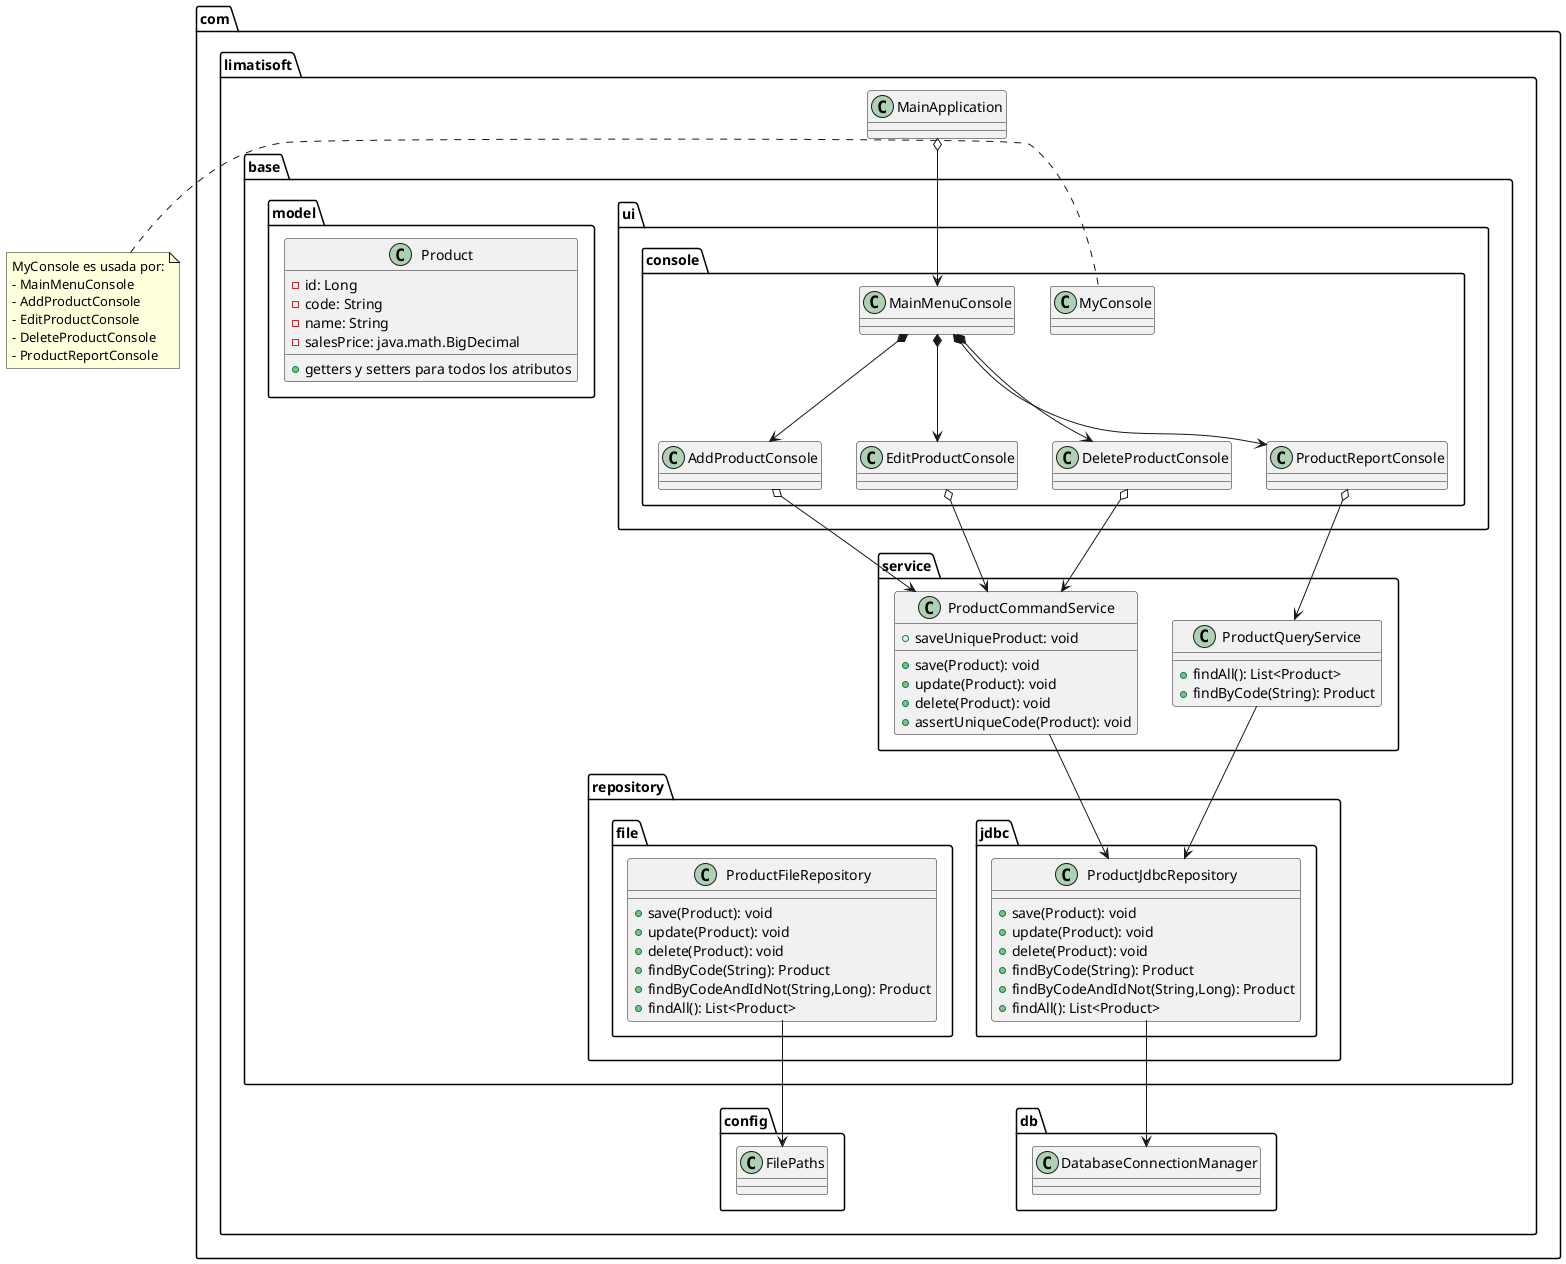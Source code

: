 @startuml
allowmixing
package "com.limatisoft" {
	class MainApplication 
}

package "com.limatisoft.base.ui.console" {
	class MyConsole
	class MainMenuConsole
	class AddProductConsole
	class EditProductConsole
	class DeleteProductConsole
	class ProductReportConsole
}

note left of MyConsole
  MyConsole es usada por:
  - MainMenuConsole
  - AddProductConsole
  - EditProductConsole
  - DeleteProductConsole
  - ProductReportConsole
end note
    
package "com.limatisoft.base.service" {
	class ProductCommandService{
		+ save(Product): void
	    + update(Product): void
	    + delete(Product): void
	    + saveUniqueProduct: void
	    + assertUniqueCode(Product): void
	}
	class ProductQueryService {
    	+ findAll(): List<Product>
    	+ findByCode(String): Product
	}
}
	
package "com.limatisoft.base.model" {
	class Product {
	    - id: Long 
	    - code: String
	    - name: String
	    - salesPrice: java.math.BigDecimal
	     {method} +getters y setters para todos los atributos
	}
} 

package "com.limatisoft.base.repository" {	
	package "com.limatisoft.base.repository.file" {
		class ProductFileRepository{
			+ save(Product): void
			+ update(Product): void
			+ delete(Product): void
		    + findByCode(String): Product
		    + findByCodeAndIdNot(String,Long): Product
		    + findAll(): List<Product>
		}
	}

	package "com.limatisoft.base.repository.jdbc" {
		class ProductJdbcRepository{
			+ save(Product): void
			+ update(Product): void
			+ delete(Product): void
		    + findByCode(String): Product
		    + findByCodeAndIdNot(String,Long): Product
		    + findAll(): List<Product>
		}
	}	
}

package "com.limatisoft.db" {
	class DatabaseConnectionManager 
}

package "com.limatisoft.config" {
	class FilePaths 
}
 
MainApplication o--> MainMenuConsole
MainMenuConsole *--> AddProductConsole
MainMenuConsole *--> EditProductConsole
MainMenuConsole *--> DeleteProductConsole
MainMenuConsole *--> ProductReportConsole
AddProductConsole o--> ProductCommandService
EditProductConsole o--> ProductCommandService

DeleteProductConsole o--> ProductCommandService
ProductReportConsole o--> ProductQueryService
ProductCommandService --> ProductJdbcRepository
ProductQueryService --> ProductJdbcRepository
ProductJdbcRepository --> DatabaseConnectionManager
ProductFileRepository --> FilePaths

@enduml

